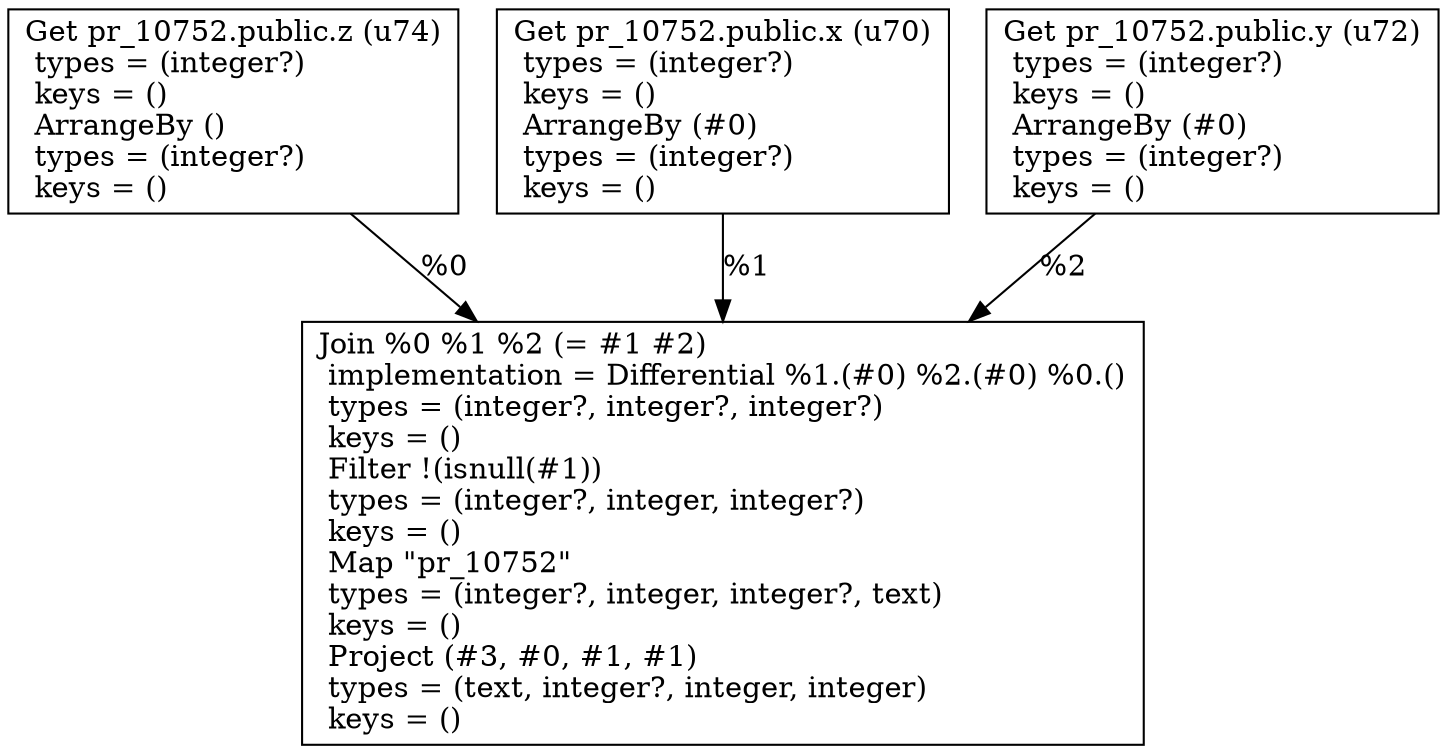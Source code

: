digraph G {
    node0 [shape = record, label=" Get pr_10752.public.z (u74)\l  types = (integer?)\l  keys = ()\l ArrangeBy ()\l  types = (integer?)\l  keys = ()\l"]
    node1 [shape = record, label=" Get pr_10752.public.x (u70)\l  types = (integer?)\l  keys = ()\l ArrangeBy (#0)\l  types = (integer?)\l  keys = ()\l"]
    node2 [shape = record, label=" Get pr_10752.public.y (u72)\l  types = (integer?)\l  keys = ()\l ArrangeBy (#0)\l  types = (integer?)\l  keys = ()\l"]
    node3 [shape = record, label=" Join %0 %1 %2 (= #1 #2)\l  implementation = Differential %1.(#0) %2.(#0) %0.()\l  types = (integer?, integer?, integer?)\l  keys = ()\l Filter !(isnull(#1))\l  types = (integer?, integer, integer?)\l  keys = ()\l Map \"pr_10752\"\l  types = (integer?, integer, integer?, text)\l  keys = ()\l Project (#3, #0, #1, #1)\l  types = (text, integer?, integer, integer)\l  keys = ()\l"]
    node2 -> node3 [label = "%2\l"]
    node1 -> node3 [label = "%1\l"]
    node0 -> node3 [label = "%0\l"]
}
